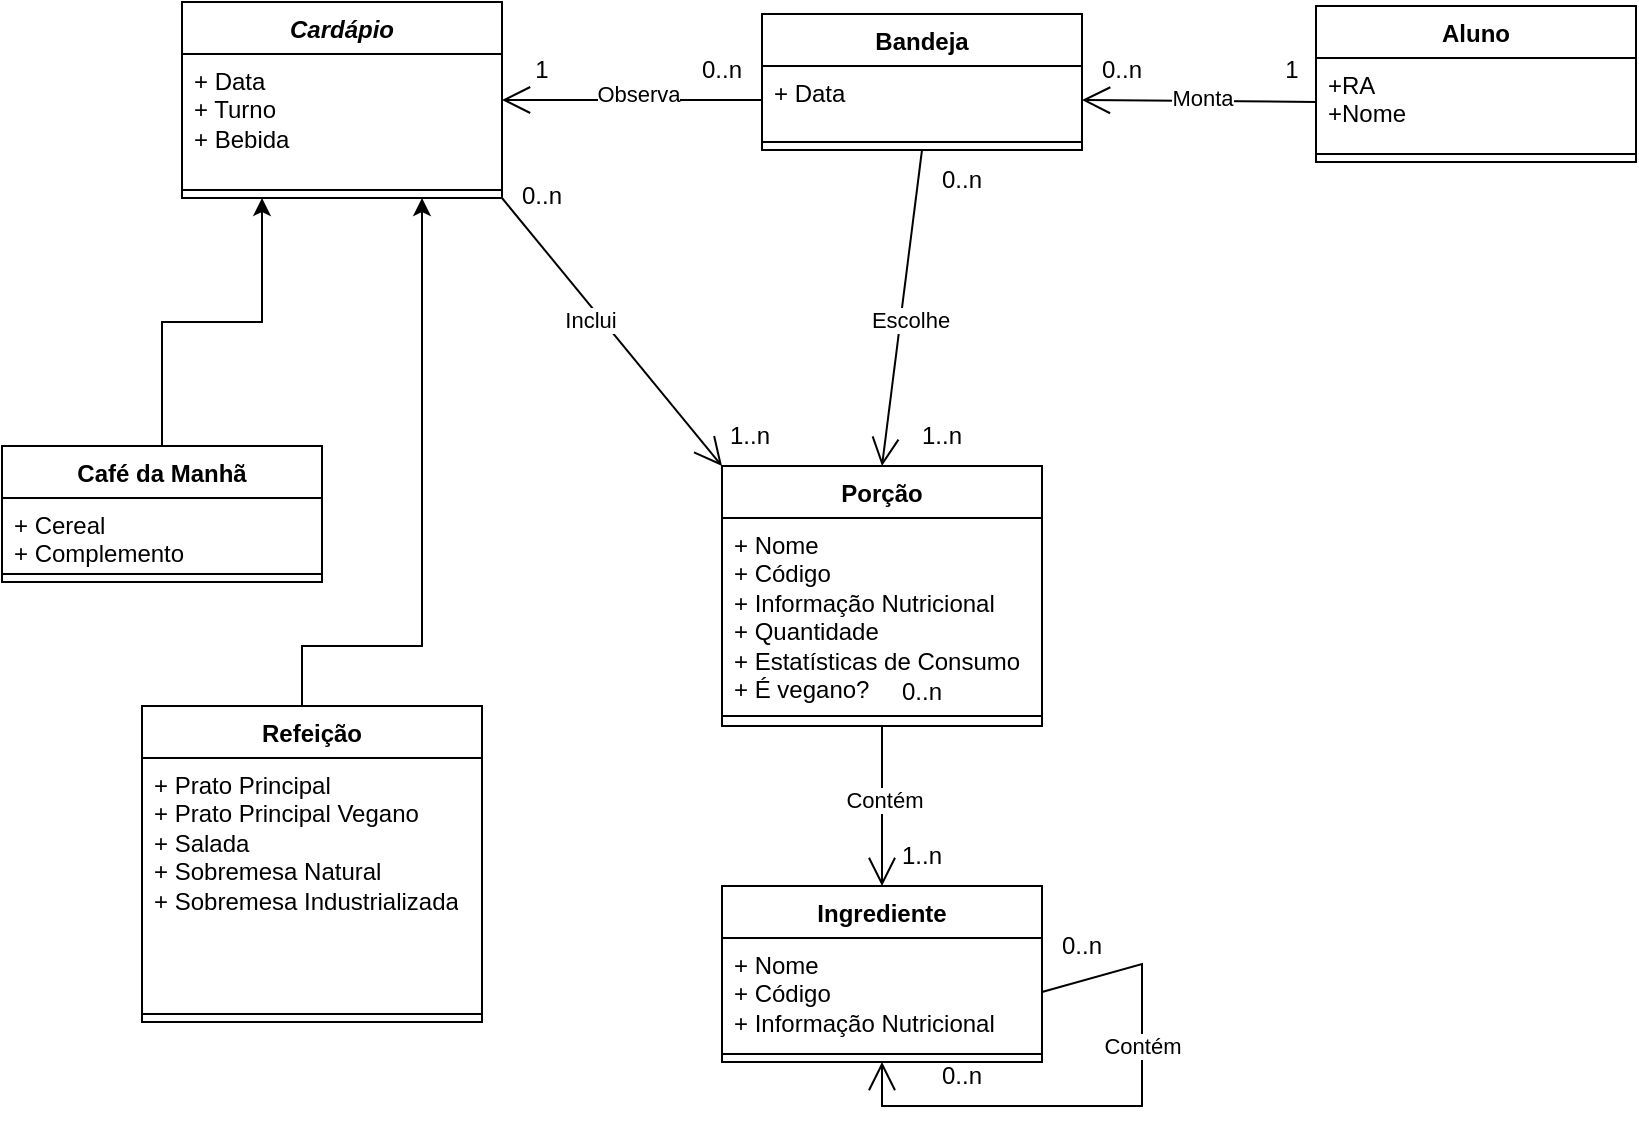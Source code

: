<mxfile version="21.6.9" type="device">
  <diagram id="C5RBs43oDa-KdzZeNtuy" name="Page-1">
    <mxGraphModel dx="1434" dy="1836" grid="1" gridSize="10" guides="1" tooltips="1" connect="1" arrows="1" fold="1" page="1" pageScale="1" pageWidth="827" pageHeight="1169" math="0" shadow="0">
      <root>
        <mxCell id="WIyWlLk6GJQsqaUBKTNV-0" />
        <mxCell id="WIyWlLk6GJQsqaUBKTNV-1" parent="WIyWlLk6GJQsqaUBKTNV-0" />
        <mxCell id="JT2buojDs5cohx6hHV2p-0" value="" style="endArrow=open;endFill=1;endSize=12;html=1;rounded=0;entryX=1;entryY=0.5;entryDx=0;entryDy=0;exitX=0;exitY=0.5;exitDx=0;exitDy=0;" parent="WIyWlLk6GJQsqaUBKTNV-1" source="JT2buojDs5cohx6hHV2p-31" target="JT2buojDs5cohx6hHV2p-27" edge="1">
          <mxGeometry width="160" relative="1" as="geometry">
            <mxPoint x="660" y="70" as="sourcePoint" />
            <mxPoint x="574.0" y="72.0" as="targetPoint" />
          </mxGeometry>
        </mxCell>
        <mxCell id="JT2buojDs5cohx6hHV2p-50" value="Monta" style="edgeLabel;html=1;align=center;verticalAlign=middle;resizable=0;points=[];" parent="JT2buojDs5cohx6hHV2p-0" vertex="1" connectable="0">
          <mxGeometry x="-0.02" y="-2" relative="1" as="geometry">
            <mxPoint as="offset" />
          </mxGeometry>
        </mxCell>
        <mxCell id="JT2buojDs5cohx6hHV2p-1" value="" style="endArrow=open;endFill=1;endSize=12;html=1;rounded=0;exitX=0;exitY=0.5;exitDx=0;exitDy=0;entryX=1;entryY=0.5;entryDx=0;entryDy=0;" parent="WIyWlLk6GJQsqaUBKTNV-1" source="JT2buojDs5cohx6hHV2p-27" target="JT2buojDs5cohx6hHV2p-35" edge="1">
          <mxGeometry width="160" relative="1" as="geometry">
            <mxPoint x="414" y="72.0" as="sourcePoint" />
            <mxPoint x="260" y="72" as="targetPoint" />
          </mxGeometry>
        </mxCell>
        <mxCell id="JT2buojDs5cohx6hHV2p-51" value="Observa" style="edgeLabel;html=1;align=center;verticalAlign=middle;resizable=0;points=[];" parent="JT2buojDs5cohx6hHV2p-1" vertex="1" connectable="0">
          <mxGeometry x="-0.049" y="-3" relative="1" as="geometry">
            <mxPoint as="offset" />
          </mxGeometry>
        </mxCell>
        <mxCell id="JT2buojDs5cohx6hHV2p-2" value="" style="endArrow=open;endFill=1;endSize=12;html=1;rounded=0;entryX=0.5;entryY=0;entryDx=0;entryDy=0;exitX=0.5;exitY=1;exitDx=0;exitDy=0;" parent="WIyWlLk6GJQsqaUBKTNV-1" source="JT2buojDs5cohx6hHV2p-26" edge="1">
          <mxGeometry width="160" relative="1" as="geometry">
            <mxPoint x="494" y="144" as="sourcePoint" />
            <mxPoint x="450" y="230" as="targetPoint" />
          </mxGeometry>
        </mxCell>
        <mxCell id="JT2buojDs5cohx6hHV2p-3" value="" style="endArrow=open;endFill=1;endSize=12;html=1;rounded=0;exitX=1;exitY=1;exitDx=0;exitDy=0;entryX=0;entryY=0;entryDx=0;entryDy=0;" parent="WIyWlLk6GJQsqaUBKTNV-1" source="JT2buojDs5cohx6hHV2p-35" edge="1">
          <mxGeometry width="160" relative="1" as="geometry">
            <mxPoint x="260" y="144" as="sourcePoint" />
            <mxPoint x="370" y="230" as="targetPoint" />
          </mxGeometry>
        </mxCell>
        <mxCell id="JT2buojDs5cohx6hHV2p-4" value="" style="endArrow=open;endFill=1;endSize=12;html=1;rounded=0;entryX=0.5;entryY=0;entryDx=0;entryDy=0;exitX=0.5;exitY=1;exitDx=0;exitDy=0;" parent="WIyWlLk6GJQsqaUBKTNV-1" source="JT2buojDs5cohx6hHV2p-39" target="JT2buojDs5cohx6hHV2p-43" edge="1">
          <mxGeometry width="160" relative="1" as="geometry">
            <mxPoint x="490" y="340" as="sourcePoint" />
            <mxPoint x="450" y="441" as="targetPoint" />
          </mxGeometry>
        </mxCell>
        <mxCell id="JT2buojDs5cohx6hHV2p-54" value="Contém" style="edgeLabel;html=1;align=center;verticalAlign=middle;resizable=0;points=[];" parent="JT2buojDs5cohx6hHV2p-4" vertex="1" connectable="0">
          <mxGeometry x="-0.088" y="1" relative="1" as="geometry">
            <mxPoint as="offset" />
          </mxGeometry>
        </mxCell>
        <mxCell id="JT2buojDs5cohx6hHV2p-15" style="edgeStyle=orthogonalEdgeStyle;rounded=0;orthogonalLoop=1;jettySize=auto;html=1;entryX=0.25;entryY=1;entryDx=0;entryDy=0;" parent="WIyWlLk6GJQsqaUBKTNV-1" source="JT2buojDs5cohx6hHV2p-6" target="JT2buojDs5cohx6hHV2p-35" edge="1">
          <mxGeometry relative="1" as="geometry">
            <mxPoint x="140" y="144" as="targetPoint" />
          </mxGeometry>
        </mxCell>
        <mxCell id="JT2buojDs5cohx6hHV2p-6" value="Café da Manhã" style="swimlane;fontStyle=1;align=center;verticalAlign=top;childLayout=stackLayout;horizontal=1;startSize=26;horizontalStack=0;resizeParent=1;resizeParentMax=0;resizeLast=0;collapsible=1;marginBottom=0;whiteSpace=wrap;html=1;" parent="WIyWlLk6GJQsqaUBKTNV-1" vertex="1">
          <mxGeometry x="10" y="220" width="160" height="68" as="geometry" />
        </mxCell>
        <mxCell id="JT2buojDs5cohx6hHV2p-7" value="&lt;div&gt;+ Cereal&lt;/div&gt;&lt;div&gt;+ Complemento&lt;br&gt;&lt;/div&gt;" style="text;strokeColor=none;fillColor=none;align=left;verticalAlign=top;spacingLeft=4;spacingRight=4;overflow=hidden;rotatable=0;points=[[0,0.5],[1,0.5]];portConstraint=eastwest;whiteSpace=wrap;html=1;" parent="JT2buojDs5cohx6hHV2p-6" vertex="1">
          <mxGeometry y="26" width="160" height="34" as="geometry" />
        </mxCell>
        <mxCell id="JT2buojDs5cohx6hHV2p-8" value="" style="line;strokeWidth=1;fillColor=none;align=left;verticalAlign=middle;spacingTop=-1;spacingLeft=3;spacingRight=3;rotatable=0;labelPosition=right;points=[];portConstraint=eastwest;strokeColor=inherit;" parent="JT2buojDs5cohx6hHV2p-6" vertex="1">
          <mxGeometry y="60" width="160" height="8" as="geometry" />
        </mxCell>
        <mxCell id="JT2buojDs5cohx6hHV2p-16" style="edgeStyle=orthogonalEdgeStyle;rounded=0;orthogonalLoop=1;jettySize=auto;html=1;entryX=0.75;entryY=1;entryDx=0;entryDy=0;" parent="WIyWlLk6GJQsqaUBKTNV-1" source="JT2buojDs5cohx6hHV2p-10" target="JT2buojDs5cohx6hHV2p-35" edge="1">
          <mxGeometry relative="1" as="geometry">
            <mxPoint x="220" y="144" as="targetPoint" />
            <Array as="points">
              <mxPoint x="160" y="320" />
              <mxPoint x="220" y="320" />
            </Array>
          </mxGeometry>
        </mxCell>
        <mxCell id="JT2buojDs5cohx6hHV2p-10" value="Refeição" style="swimlane;fontStyle=1;align=center;verticalAlign=top;childLayout=stackLayout;horizontal=1;startSize=26;horizontalStack=0;resizeParent=1;resizeParentMax=0;resizeLast=0;collapsible=1;marginBottom=0;whiteSpace=wrap;html=1;" parent="WIyWlLk6GJQsqaUBKTNV-1" vertex="1">
          <mxGeometry x="80" y="350" width="170" height="158" as="geometry" />
        </mxCell>
        <mxCell id="JT2buojDs5cohx6hHV2p-11" value="&lt;div&gt;+ Prato Principal&lt;/div&gt;&lt;div&gt;+ Prato Principal Vegano&lt;/div&gt;&lt;div&gt;+ Salada&lt;/div&gt;&lt;div&gt;+ Sobremesa Natural&lt;/div&gt;&lt;div&gt;+ Sobremesa Industrializada&lt;br&gt;&lt;/div&gt;" style="text;strokeColor=none;fillColor=none;align=left;verticalAlign=top;spacingLeft=4;spacingRight=4;overflow=hidden;rotatable=0;points=[[0,0.5],[1,0.5]];portConstraint=eastwest;whiteSpace=wrap;html=1;" parent="JT2buojDs5cohx6hHV2p-10" vertex="1">
          <mxGeometry y="26" width="170" height="124" as="geometry" />
        </mxCell>
        <mxCell id="JT2buojDs5cohx6hHV2p-12" value="" style="line;strokeWidth=1;fillColor=none;align=left;verticalAlign=middle;spacingTop=-1;spacingLeft=3;spacingRight=3;rotatable=0;labelPosition=right;points=[];portConstraint=eastwest;strokeColor=inherit;" parent="JT2buojDs5cohx6hHV2p-10" vertex="1">
          <mxGeometry y="150" width="170" height="8" as="geometry" />
        </mxCell>
        <mxCell id="JT2buojDs5cohx6hHV2p-26" value="Bandeja" style="swimlane;fontStyle=1;align=center;verticalAlign=top;childLayout=stackLayout;horizontal=1;startSize=26;horizontalStack=0;resizeParent=1;resizeParentMax=0;resizeLast=0;collapsible=1;marginBottom=0;whiteSpace=wrap;html=1;" parent="WIyWlLk6GJQsqaUBKTNV-1" vertex="1">
          <mxGeometry x="390" y="4" width="160" height="68" as="geometry" />
        </mxCell>
        <mxCell id="JT2buojDs5cohx6hHV2p-27" value="&lt;div&gt;+ Data&lt;/div&gt;" style="text;strokeColor=none;fillColor=none;align=left;verticalAlign=top;spacingLeft=4;spacingRight=4;overflow=hidden;rotatable=0;points=[[0,0.5],[1,0.5]];portConstraint=eastwest;whiteSpace=wrap;html=1;" parent="JT2buojDs5cohx6hHV2p-26" vertex="1">
          <mxGeometry y="26" width="160" height="34" as="geometry" />
        </mxCell>
        <mxCell id="JT2buojDs5cohx6hHV2p-28" value="" style="line;strokeWidth=1;fillColor=none;align=left;verticalAlign=middle;spacingTop=-1;spacingLeft=3;spacingRight=3;rotatable=0;labelPosition=right;points=[];portConstraint=eastwest;strokeColor=inherit;" parent="JT2buojDs5cohx6hHV2p-26" vertex="1">
          <mxGeometry y="60" width="160" height="8" as="geometry" />
        </mxCell>
        <mxCell id="JT2buojDs5cohx6hHV2p-30" value="Aluno" style="swimlane;fontStyle=1;align=center;verticalAlign=top;childLayout=stackLayout;horizontal=1;startSize=26;horizontalStack=0;resizeParent=1;resizeParentMax=0;resizeLast=0;collapsible=1;marginBottom=0;whiteSpace=wrap;html=1;" parent="WIyWlLk6GJQsqaUBKTNV-1" vertex="1">
          <mxGeometry x="667" width="160" height="78" as="geometry" />
        </mxCell>
        <mxCell id="JT2buojDs5cohx6hHV2p-31" value="&lt;div&gt;+RA&lt;/div&gt;&lt;div&gt;+Nome&lt;br&gt;&lt;/div&gt;" style="text;strokeColor=none;fillColor=none;align=left;verticalAlign=top;spacingLeft=4;spacingRight=4;overflow=hidden;rotatable=0;points=[[0,0.5],[1,0.5]];portConstraint=eastwest;whiteSpace=wrap;html=1;" parent="JT2buojDs5cohx6hHV2p-30" vertex="1">
          <mxGeometry y="26" width="160" height="44" as="geometry" />
        </mxCell>
        <mxCell id="JT2buojDs5cohx6hHV2p-32" value="" style="line;strokeWidth=1;fillColor=none;align=left;verticalAlign=middle;spacingTop=-1;spacingLeft=3;spacingRight=3;rotatable=0;labelPosition=right;points=[];portConstraint=eastwest;strokeColor=inherit;" parent="JT2buojDs5cohx6hHV2p-30" vertex="1">
          <mxGeometry y="70" width="160" height="8" as="geometry" />
        </mxCell>
        <mxCell id="JT2buojDs5cohx6hHV2p-35" value="&lt;i&gt;Cardápio&lt;/i&gt;" style="swimlane;fontStyle=1;align=center;verticalAlign=top;childLayout=stackLayout;horizontal=1;startSize=26;horizontalStack=0;resizeParent=1;resizeParentMax=0;resizeLast=0;collapsible=1;marginBottom=0;whiteSpace=wrap;html=1;" parent="WIyWlLk6GJQsqaUBKTNV-1" vertex="1">
          <mxGeometry x="100" y="-2" width="160" height="98" as="geometry" />
        </mxCell>
        <mxCell id="JT2buojDs5cohx6hHV2p-36" value="&lt;div&gt;+ Data&lt;/div&gt;&lt;div&gt;+ Turno&lt;/div&gt;&lt;div&gt;+ Bebida&lt;br&gt;&lt;/div&gt;&lt;div&gt;&lt;br&gt;&lt;/div&gt;" style="text;strokeColor=none;fillColor=none;align=left;verticalAlign=top;spacingLeft=4;spacingRight=4;overflow=hidden;rotatable=0;points=[[0,0.5],[1,0.5]];portConstraint=eastwest;whiteSpace=wrap;html=1;" parent="JT2buojDs5cohx6hHV2p-35" vertex="1">
          <mxGeometry y="26" width="160" height="64" as="geometry" />
        </mxCell>
        <mxCell id="JT2buojDs5cohx6hHV2p-37" value="" style="line;strokeWidth=1;fillColor=none;align=left;verticalAlign=middle;spacingTop=-1;spacingLeft=3;spacingRight=3;rotatable=0;labelPosition=right;points=[];portConstraint=eastwest;strokeColor=inherit;" parent="JT2buojDs5cohx6hHV2p-35" vertex="1">
          <mxGeometry y="90" width="160" height="8" as="geometry" />
        </mxCell>
        <mxCell id="JT2buojDs5cohx6hHV2p-39" value="Porção" style="swimlane;fontStyle=1;align=center;verticalAlign=top;childLayout=stackLayout;horizontal=1;startSize=26;horizontalStack=0;resizeParent=1;resizeParentMax=0;resizeLast=0;collapsible=1;marginBottom=0;whiteSpace=wrap;html=1;" parent="WIyWlLk6GJQsqaUBKTNV-1" vertex="1">
          <mxGeometry x="370" y="230" width="160" height="130" as="geometry" />
        </mxCell>
        <mxCell id="JT2buojDs5cohx6hHV2p-40" value="&lt;div&gt;+ Nome&lt;/div&gt;&lt;div&gt;+ Código&lt;br&gt;&lt;/div&gt;&lt;div&gt;+ Informação Nutricional&lt;/div&gt;&lt;div&gt;+ Quantidade&lt;br&gt;&lt;/div&gt;&lt;div&gt;+ Estatísticas de Consumo&lt;/div&gt;&lt;div&gt;+ É vegano?&lt;br&gt;&lt;/div&gt;" style="text;strokeColor=none;fillColor=none;align=left;verticalAlign=top;spacingLeft=4;spacingRight=4;overflow=hidden;rotatable=0;points=[[0,0.5],[1,0.5]];portConstraint=eastwest;whiteSpace=wrap;html=1;" parent="JT2buojDs5cohx6hHV2p-39" vertex="1">
          <mxGeometry y="26" width="160" height="104" as="geometry" />
        </mxCell>
        <mxCell id="JT2buojDs5cohx6hHV2p-43" value="Ingrediente" style="swimlane;fontStyle=1;align=center;verticalAlign=top;childLayout=stackLayout;horizontal=1;startSize=26;horizontalStack=0;resizeParent=1;resizeParentMax=0;resizeLast=0;collapsible=1;marginBottom=0;whiteSpace=wrap;html=1;" parent="WIyWlLk6GJQsqaUBKTNV-1" vertex="1">
          <mxGeometry x="370" y="440" width="160" height="88" as="geometry" />
        </mxCell>
        <mxCell id="JT2buojDs5cohx6hHV2p-44" value="&lt;div&gt;+ Nome&lt;/div&gt;&lt;div&gt;+ Código&lt;br&gt;&lt;/div&gt;&lt;div&gt;+ Informação Nutricional&lt;/div&gt;" style="text;strokeColor=none;fillColor=none;align=left;verticalAlign=top;spacingLeft=4;spacingRight=4;overflow=hidden;rotatable=0;points=[[0,0.5],[1,0.5]];portConstraint=eastwest;whiteSpace=wrap;html=1;" parent="JT2buojDs5cohx6hHV2p-43" vertex="1">
          <mxGeometry y="26" width="160" height="54" as="geometry" />
        </mxCell>
        <mxCell id="JT2buojDs5cohx6hHV2p-45" value="" style="line;strokeWidth=1;fillColor=none;align=left;verticalAlign=middle;spacingTop=-1;spacingLeft=3;spacingRight=3;rotatable=0;labelPosition=right;points=[];portConstraint=eastwest;strokeColor=inherit;" parent="JT2buojDs5cohx6hHV2p-43" vertex="1">
          <mxGeometry y="80" width="160" height="8" as="geometry" />
        </mxCell>
        <mxCell id="JT2buojDs5cohx6hHV2p-5" value="" style="endArrow=open;endFill=1;endSize=12;html=1;rounded=0;exitX=1;exitY=0.5;exitDx=0;exitDy=0;entryX=0.5;entryY=1;entryDx=0;entryDy=0;" parent="JT2buojDs5cohx6hHV2p-43" source="JT2buojDs5cohx6hHV2p-44" target="JT2buojDs5cohx6hHV2p-43" edge="1">
          <mxGeometry width="160" relative="1" as="geometry">
            <mxPoint x="160" y="73" as="sourcePoint" />
            <mxPoint x="120" y="120" as="targetPoint" />
            <Array as="points">
              <mxPoint x="210" y="39" />
              <mxPoint x="210" y="110" />
              <mxPoint x="80" y="110" />
            </Array>
          </mxGeometry>
        </mxCell>
        <mxCell id="JT2buojDs5cohx6hHV2p-52" value="Inclui" style="edgeLabel;html=1;align=center;verticalAlign=middle;resizable=0;points=[];" parent="WIyWlLk6GJQsqaUBKTNV-1" vertex="1" connectable="0">
          <mxGeometry x="319.995" y="159.998" as="geometry">
            <mxPoint x="-16" y="-3" as="offset" />
          </mxGeometry>
        </mxCell>
        <mxCell id="JT2buojDs5cohx6hHV2p-53" value="Escolhe" style="edgeLabel;html=1;align=center;verticalAlign=middle;resizable=0;points=[];" parent="WIyWlLk6GJQsqaUBKTNV-1" vertex="1" connectable="0">
          <mxGeometry x="479.995" y="159.998" as="geometry">
            <mxPoint x="-16" y="-3" as="offset" />
          </mxGeometry>
        </mxCell>
        <mxCell id="JT2buojDs5cohx6hHV2p-55" value="Contém" style="edgeLabel;html=1;align=center;verticalAlign=middle;resizable=0;points=[];" parent="WIyWlLk6GJQsqaUBKTNV-1" vertex="1" connectable="0">
          <mxGeometry x="580" y="520.002" as="geometry" />
        </mxCell>
        <mxCell id="SIUAR4WRtp6F0Ahfj_lH-0" value="1" style="text;html=1;strokeColor=none;fillColor=none;align=center;verticalAlign=middle;whiteSpace=wrap;rounded=0;" parent="WIyWlLk6GJQsqaUBKTNV-1" vertex="1">
          <mxGeometry x="625" y="17" width="60" height="30" as="geometry" />
        </mxCell>
        <mxCell id="SIUAR4WRtp6F0Ahfj_lH-1" value="0..n" style="text;html=1;strokeColor=none;fillColor=none;align=center;verticalAlign=middle;whiteSpace=wrap;rounded=0;" parent="WIyWlLk6GJQsqaUBKTNV-1" vertex="1">
          <mxGeometry x="540" y="17" width="60" height="30" as="geometry" />
        </mxCell>
        <mxCell id="SIUAR4WRtp6F0Ahfj_lH-2" value="0..n" style="text;html=1;strokeColor=none;fillColor=none;align=center;verticalAlign=middle;whiteSpace=wrap;rounded=0;" parent="WIyWlLk6GJQsqaUBKTNV-1" vertex="1">
          <mxGeometry x="340" y="17" width="60" height="30" as="geometry" />
        </mxCell>
        <mxCell id="SIUAR4WRtp6F0Ahfj_lH-3" value="1" style="text;html=1;strokeColor=none;fillColor=none;align=center;verticalAlign=middle;whiteSpace=wrap;rounded=0;" parent="WIyWlLk6GJQsqaUBKTNV-1" vertex="1">
          <mxGeometry x="250" y="17" width="60" height="30" as="geometry" />
        </mxCell>
        <mxCell id="SIUAR4WRtp6F0Ahfj_lH-4" value="0..n" style="text;html=1;strokeColor=none;fillColor=none;align=center;verticalAlign=middle;whiteSpace=wrap;rounded=0;" parent="WIyWlLk6GJQsqaUBKTNV-1" vertex="1">
          <mxGeometry x="460" y="72" width="60" height="30" as="geometry" />
        </mxCell>
        <mxCell id="SIUAR4WRtp6F0Ahfj_lH-5" value="1..n" style="text;html=1;strokeColor=none;fillColor=none;align=center;verticalAlign=middle;whiteSpace=wrap;rounded=0;" parent="WIyWlLk6GJQsqaUBKTNV-1" vertex="1">
          <mxGeometry x="450" y="200" width="60" height="30" as="geometry" />
        </mxCell>
        <mxCell id="SIUAR4WRtp6F0Ahfj_lH-6" value="1..n" style="text;html=1;strokeColor=none;fillColor=none;align=center;verticalAlign=middle;whiteSpace=wrap;rounded=0;" parent="WIyWlLk6GJQsqaUBKTNV-1" vertex="1">
          <mxGeometry x="354" y="200" width="60" height="30" as="geometry" />
        </mxCell>
        <mxCell id="SIUAR4WRtp6F0Ahfj_lH-7" value="0..n" style="text;html=1;strokeColor=none;fillColor=none;align=center;verticalAlign=middle;whiteSpace=wrap;rounded=0;" parent="WIyWlLk6GJQsqaUBKTNV-1" vertex="1">
          <mxGeometry x="250" y="80" width="60" height="30" as="geometry" />
        </mxCell>
        <mxCell id="SIUAR4WRtp6F0Ahfj_lH-8" value="0..n" style="text;html=1;strokeColor=none;fillColor=none;align=center;verticalAlign=middle;whiteSpace=wrap;rounded=0;" parent="WIyWlLk6GJQsqaUBKTNV-1" vertex="1">
          <mxGeometry x="440" y="328" width="60" height="30" as="geometry" />
        </mxCell>
        <mxCell id="SIUAR4WRtp6F0Ahfj_lH-9" value="1..n" style="text;html=1;strokeColor=none;fillColor=none;align=center;verticalAlign=middle;whiteSpace=wrap;rounded=0;" parent="WIyWlLk6GJQsqaUBKTNV-1" vertex="1">
          <mxGeometry x="440" y="410" width="60" height="30" as="geometry" />
        </mxCell>
        <mxCell id="SIUAR4WRtp6F0Ahfj_lH-10" value="0..n" style="text;html=1;strokeColor=none;fillColor=none;align=center;verticalAlign=middle;whiteSpace=wrap;rounded=0;" parent="WIyWlLk6GJQsqaUBKTNV-1" vertex="1">
          <mxGeometry x="520" y="455" width="60" height="30" as="geometry" />
        </mxCell>
        <mxCell id="SIUAR4WRtp6F0Ahfj_lH-11" value="0..n" style="text;html=1;strokeColor=none;fillColor=none;align=center;verticalAlign=middle;whiteSpace=wrap;rounded=0;" parent="WIyWlLk6GJQsqaUBKTNV-1" vertex="1">
          <mxGeometry x="460" y="520" width="60" height="30" as="geometry" />
        </mxCell>
        <mxCell id="JT2buojDs5cohx6hHV2p-41" value="" style="line;strokeWidth=1;fillColor=none;align=left;verticalAlign=middle;spacingTop=-1;spacingLeft=3;spacingRight=3;rotatable=0;labelPosition=right;points=[];portConstraint=eastwest;strokeColor=inherit;" parent="WIyWlLk6GJQsqaUBKTNV-1" vertex="1">
          <mxGeometry x="370" y="340" width="160" height="30" as="geometry" />
        </mxCell>
      </root>
    </mxGraphModel>
  </diagram>
</mxfile>
